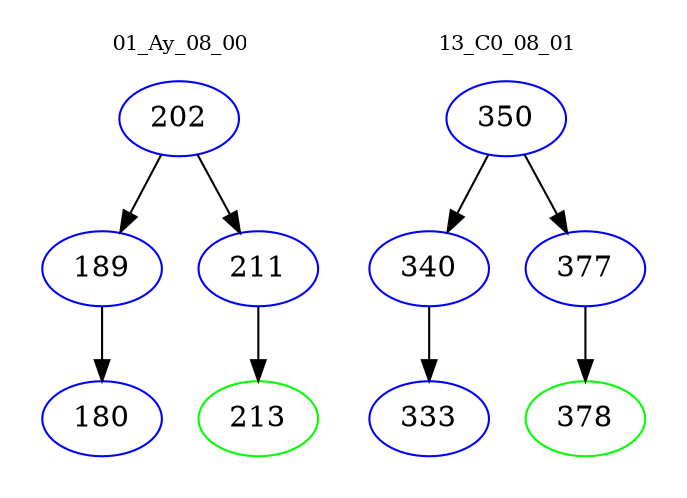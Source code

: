 digraph{
subgraph cluster_0 {
color = white
label = "01_Ay_08_00";
fontsize=10;
T0_202 [label="202", color="blue"]
T0_202 -> T0_189 [color="black"]
T0_189 [label="189", color="blue"]
T0_189 -> T0_180 [color="black"]
T0_180 [label="180", color="blue"]
T0_202 -> T0_211 [color="black"]
T0_211 [label="211", color="blue"]
T0_211 -> T0_213 [color="black"]
T0_213 [label="213", color="green"]
}
subgraph cluster_1 {
color = white
label = "13_C0_08_01";
fontsize=10;
T1_350 [label="350", color="blue"]
T1_350 -> T1_340 [color="black"]
T1_340 [label="340", color="blue"]
T1_340 -> T1_333 [color="black"]
T1_333 [label="333", color="blue"]
T1_350 -> T1_377 [color="black"]
T1_377 [label="377", color="blue"]
T1_377 -> T1_378 [color="black"]
T1_378 [label="378", color="green"]
}
}
